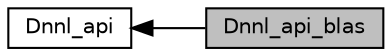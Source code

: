 digraph "Dnnl_api_blas"
{
  edge [fontname="Helvetica",fontsize="10",labelfontname="Helvetica",labelfontsize="10"];
  node [fontname="Helvetica",fontsize="10",shape=box];
  rankdir=LR;
  Node1 [label="Dnnl_api_blas",height=0.2,width=0.4,color="black", fillcolor="grey75", style="filled", fontcolor="black",tooltip=" "];
  Node2 [label="Dnnl_api",height=0.2,width=0.4,color="black", fillcolor="white", style="filled",URL="$group__dnnl__api.html",tooltip=" "];
  Node2->Node1 [shape=plaintext, dir="back", style="solid"];
}
